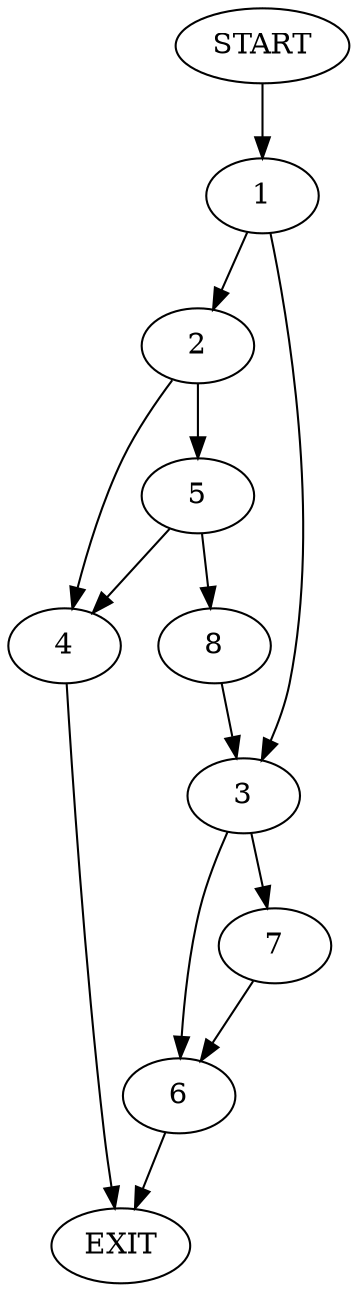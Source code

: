 digraph {
0 [label="START"]
9 [label="EXIT"]
0 -> 1
1 -> 2
1 -> 3
2 -> 4
2 -> 5
3 -> 6
3 -> 7
4 -> 9
5 -> 4
5 -> 8
8 -> 3
6 -> 9
7 -> 6
}
